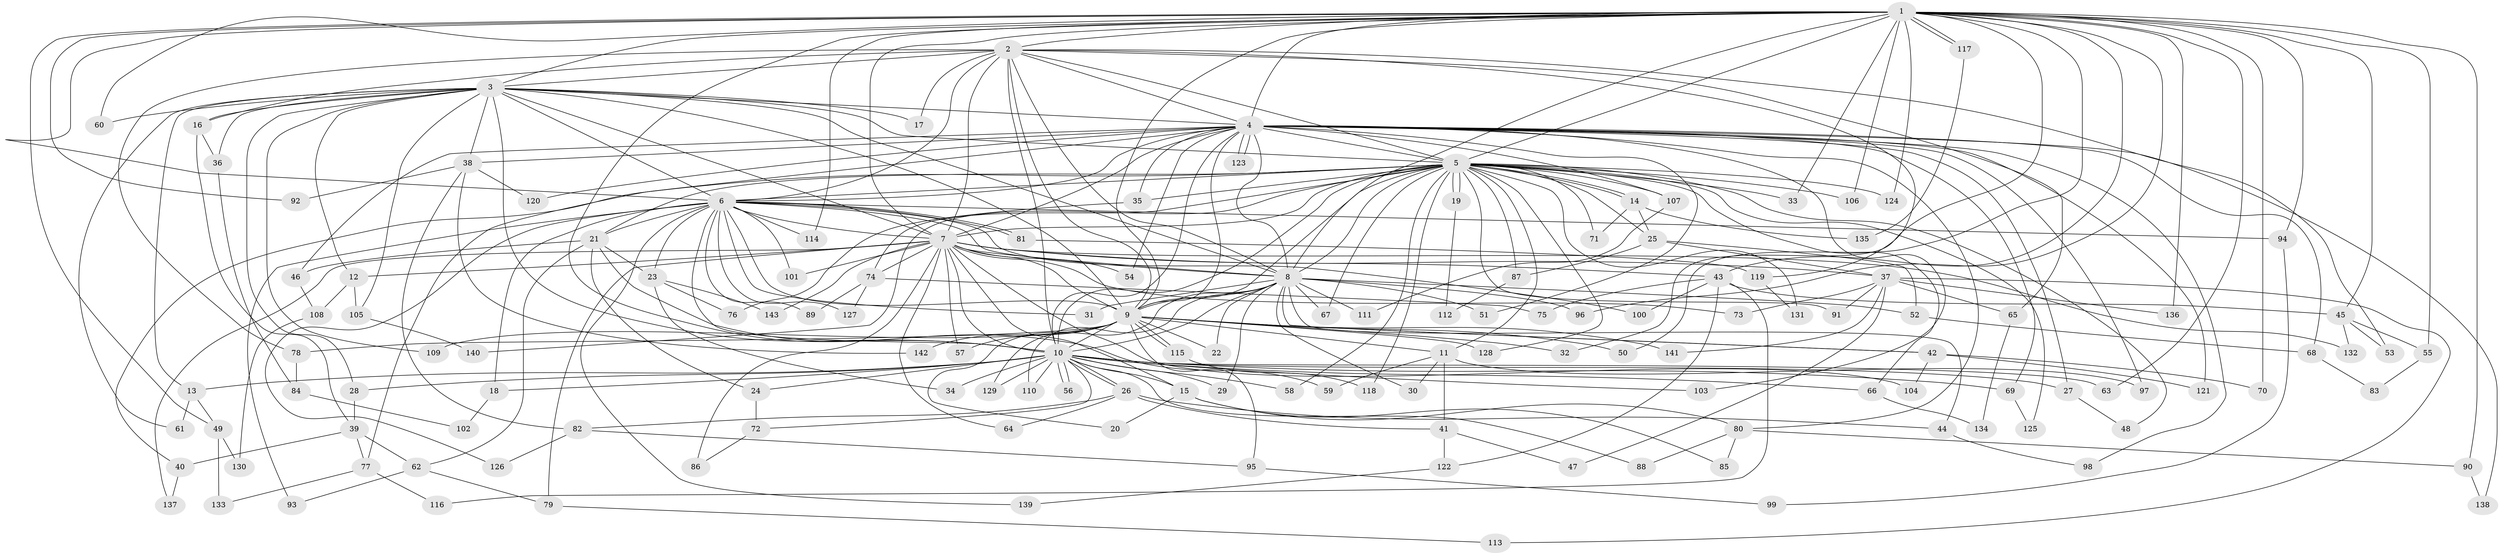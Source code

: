 // coarse degree distribution, {1: 0.2857142857142857, 2: 0.5, 18: 0.023809523809523808, 3: 0.023809523809523808, 16: 0.023809523809523808, 21: 0.023809523809523808, 12: 0.023809523809523808, 4: 0.023809523809523808, 8: 0.023809523809523808, 5: 0.047619047619047616}
// Generated by graph-tools (version 1.1) at 2025/48/03/04/25 21:48:36]
// undirected, 143 vertices, 311 edges
graph export_dot {
graph [start="1"]
  node [color=gray90,style=filled];
  1;
  2;
  3;
  4;
  5;
  6;
  7;
  8;
  9;
  10;
  11;
  12;
  13;
  14;
  15;
  16;
  17;
  18;
  19;
  20;
  21;
  22;
  23;
  24;
  25;
  26;
  27;
  28;
  29;
  30;
  31;
  32;
  33;
  34;
  35;
  36;
  37;
  38;
  39;
  40;
  41;
  42;
  43;
  44;
  45;
  46;
  47;
  48;
  49;
  50;
  51;
  52;
  53;
  54;
  55;
  56;
  57;
  58;
  59;
  60;
  61;
  62;
  63;
  64;
  65;
  66;
  67;
  68;
  69;
  70;
  71;
  72;
  73;
  74;
  75;
  76;
  77;
  78;
  79;
  80;
  81;
  82;
  83;
  84;
  85;
  86;
  87;
  88;
  89;
  90;
  91;
  92;
  93;
  94;
  95;
  96;
  97;
  98;
  99;
  100;
  101;
  102;
  103;
  104;
  105;
  106;
  107;
  108;
  109;
  110;
  111;
  112;
  113;
  114;
  115;
  116;
  117;
  118;
  119;
  120;
  121;
  122;
  123;
  124;
  125;
  126;
  127;
  128;
  129;
  130;
  131;
  132;
  133;
  134;
  135;
  136;
  137;
  138;
  139;
  140;
  141;
  142;
  143;
  1 -- 2;
  1 -- 3;
  1 -- 4;
  1 -- 5;
  1 -- 6;
  1 -- 7;
  1 -- 8;
  1 -- 9;
  1 -- 10;
  1 -- 32;
  1 -- 33;
  1 -- 43;
  1 -- 45;
  1 -- 49;
  1 -- 50;
  1 -- 55;
  1 -- 60;
  1 -- 63;
  1 -- 70;
  1 -- 90;
  1 -- 92;
  1 -- 94;
  1 -- 96;
  1 -- 106;
  1 -- 114;
  1 -- 117;
  1 -- 117;
  1 -- 124;
  1 -- 136;
  2 -- 3;
  2 -- 4;
  2 -- 5;
  2 -- 6;
  2 -- 7;
  2 -- 8;
  2 -- 9;
  2 -- 10;
  2 -- 16;
  2 -- 17;
  2 -- 53;
  2 -- 65;
  2 -- 78;
  2 -- 119;
  3 -- 4;
  3 -- 5;
  3 -- 6;
  3 -- 7;
  3 -- 8;
  3 -- 9;
  3 -- 10;
  3 -- 12;
  3 -- 13;
  3 -- 16;
  3 -- 17;
  3 -- 28;
  3 -- 36;
  3 -- 38;
  3 -- 60;
  3 -- 61;
  3 -- 105;
  3 -- 109;
  4 -- 5;
  4 -- 6;
  4 -- 7;
  4 -- 8;
  4 -- 9;
  4 -- 10;
  4 -- 27;
  4 -- 35;
  4 -- 38;
  4 -- 46;
  4 -- 51;
  4 -- 54;
  4 -- 68;
  4 -- 69;
  4 -- 77;
  4 -- 80;
  4 -- 97;
  4 -- 98;
  4 -- 103;
  4 -- 107;
  4 -- 120;
  4 -- 121;
  4 -- 123;
  4 -- 123;
  4 -- 138;
  5 -- 6;
  5 -- 7;
  5 -- 8;
  5 -- 9;
  5 -- 10;
  5 -- 11;
  5 -- 14;
  5 -- 14;
  5 -- 19;
  5 -- 19;
  5 -- 21;
  5 -- 25;
  5 -- 33;
  5 -- 35;
  5 -- 40;
  5 -- 48;
  5 -- 58;
  5 -- 66;
  5 -- 67;
  5 -- 71;
  5 -- 74;
  5 -- 87;
  5 -- 91;
  5 -- 106;
  5 -- 107;
  5 -- 118;
  5 -- 124;
  5 -- 125;
  5 -- 128;
  5 -- 131;
  5 -- 140;
  6 -- 7;
  6 -- 8;
  6 -- 9;
  6 -- 10;
  6 -- 18;
  6 -- 21;
  6 -- 23;
  6 -- 31;
  6 -- 81;
  6 -- 81;
  6 -- 89;
  6 -- 93;
  6 -- 94;
  6 -- 100;
  6 -- 101;
  6 -- 114;
  6 -- 126;
  6 -- 127;
  6 -- 139;
  7 -- 8;
  7 -- 9;
  7 -- 10;
  7 -- 12;
  7 -- 15;
  7 -- 37;
  7 -- 43;
  7 -- 54;
  7 -- 57;
  7 -- 64;
  7 -- 73;
  7 -- 74;
  7 -- 79;
  7 -- 86;
  7 -- 101;
  7 -- 104;
  7 -- 132;
  7 -- 137;
  7 -- 143;
  8 -- 9;
  8 -- 10;
  8 -- 22;
  8 -- 29;
  8 -- 30;
  8 -- 31;
  8 -- 42;
  8 -- 44;
  8 -- 51;
  8 -- 52;
  8 -- 67;
  8 -- 96;
  8 -- 110;
  8 -- 111;
  8 -- 129;
  9 -- 10;
  9 -- 11;
  9 -- 20;
  9 -- 22;
  9 -- 32;
  9 -- 42;
  9 -- 50;
  9 -- 57;
  9 -- 78;
  9 -- 95;
  9 -- 109;
  9 -- 115;
  9 -- 115;
  9 -- 128;
  9 -- 141;
  9 -- 142;
  10 -- 13;
  10 -- 15;
  10 -- 18;
  10 -- 24;
  10 -- 26;
  10 -- 26;
  10 -- 27;
  10 -- 28;
  10 -- 29;
  10 -- 34;
  10 -- 56;
  10 -- 56;
  10 -- 58;
  10 -- 63;
  10 -- 66;
  10 -- 69;
  10 -- 72;
  10 -- 88;
  10 -- 103;
  10 -- 110;
  10 -- 129;
  11 -- 30;
  11 -- 41;
  11 -- 59;
  11 -- 97;
  12 -- 105;
  12 -- 108;
  13 -- 49;
  13 -- 61;
  14 -- 25;
  14 -- 71;
  14 -- 135;
  15 -- 20;
  15 -- 80;
  15 -- 85;
  16 -- 36;
  16 -- 39;
  18 -- 102;
  19 -- 112;
  21 -- 23;
  21 -- 24;
  21 -- 46;
  21 -- 59;
  21 -- 62;
  23 -- 34;
  23 -- 76;
  23 -- 143;
  24 -- 72;
  25 -- 37;
  25 -- 52;
  25 -- 87;
  26 -- 41;
  26 -- 44;
  26 -- 64;
  26 -- 82;
  27 -- 48;
  28 -- 39;
  35 -- 76;
  36 -- 84;
  37 -- 47;
  37 -- 65;
  37 -- 73;
  37 -- 91;
  37 -- 113;
  37 -- 136;
  37 -- 141;
  38 -- 82;
  38 -- 92;
  38 -- 120;
  38 -- 142;
  39 -- 40;
  39 -- 62;
  39 -- 77;
  40 -- 137;
  41 -- 47;
  41 -- 122;
  42 -- 70;
  42 -- 104;
  42 -- 121;
  43 -- 45;
  43 -- 75;
  43 -- 100;
  43 -- 116;
  43 -- 122;
  44 -- 98;
  45 -- 53;
  45 -- 55;
  45 -- 132;
  46 -- 108;
  49 -- 130;
  49 -- 133;
  52 -- 68;
  55 -- 83;
  62 -- 79;
  62 -- 93;
  65 -- 134;
  66 -- 134;
  68 -- 83;
  69 -- 125;
  72 -- 86;
  74 -- 75;
  74 -- 89;
  74 -- 127;
  77 -- 116;
  77 -- 133;
  78 -- 84;
  79 -- 113;
  80 -- 85;
  80 -- 88;
  80 -- 90;
  81 -- 119;
  82 -- 95;
  82 -- 126;
  84 -- 102;
  87 -- 112;
  90 -- 138;
  94 -- 99;
  95 -- 99;
  105 -- 140;
  107 -- 111;
  108 -- 130;
  115 -- 118;
  117 -- 135;
  119 -- 131;
  122 -- 139;
}
